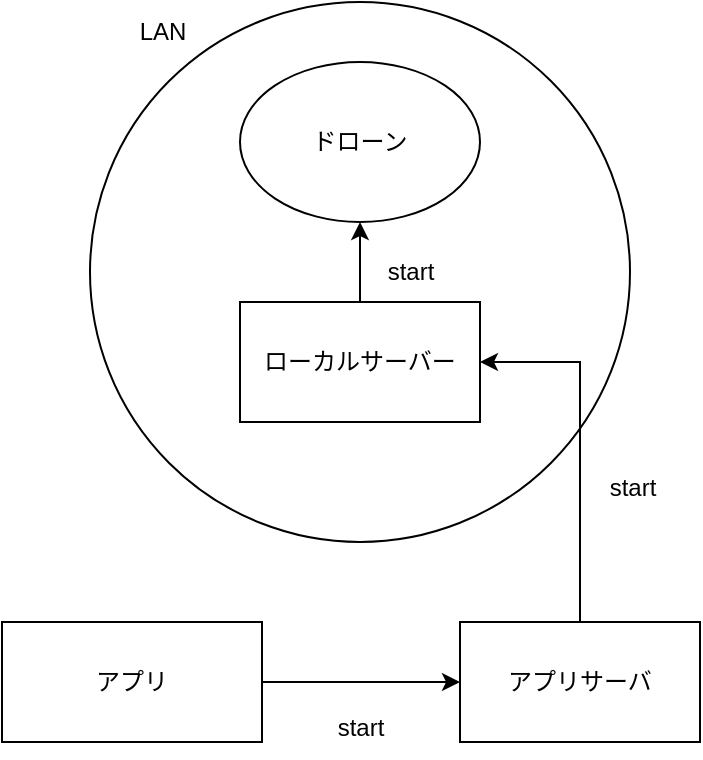 <mxfile version="21.5.1" type="device">
  <diagram name="ページ1" id="8EuOEJL4ScJcnlw5zMeA">
    <mxGraphModel dx="472" dy="746" grid="1" gridSize="10" guides="1" tooltips="1" connect="1" arrows="1" fold="1" page="1" pageScale="1" pageWidth="827" pageHeight="1169" math="0" shadow="0">
      <root>
        <mxCell id="0" />
        <mxCell id="1" parent="0" />
        <mxCell id="2clbnZEaMlahY_QHQ62r-14" value="" style="ellipse;whiteSpace=wrap;html=1;aspect=fixed;" vertex="1" parent="1">
          <mxGeometry x="279" y="170" width="270" height="270" as="geometry" />
        </mxCell>
        <mxCell id="2clbnZEaMlahY_QHQ62r-5" style="edgeStyle=orthogonalEdgeStyle;rounded=0;orthogonalLoop=1;jettySize=auto;html=1;exitX=0.5;exitY=0;exitDx=0;exitDy=0;" edge="1" parent="1" source="2clbnZEaMlahY_QHQ62r-1" target="2clbnZEaMlahY_QHQ62r-2">
          <mxGeometry relative="1" as="geometry" />
        </mxCell>
        <mxCell id="2clbnZEaMlahY_QHQ62r-1" value="ローカルサーバー" style="rounded=0;whiteSpace=wrap;html=1;" vertex="1" parent="1">
          <mxGeometry x="354" y="320" width="120" height="60" as="geometry" />
        </mxCell>
        <mxCell id="2clbnZEaMlahY_QHQ62r-2" value="ドローン" style="ellipse;whiteSpace=wrap;html=1;" vertex="1" parent="1">
          <mxGeometry x="354" y="200" width="120" height="80" as="geometry" />
        </mxCell>
        <mxCell id="2clbnZEaMlahY_QHQ62r-6" value="start" style="text;html=1;align=center;verticalAlign=middle;resizable=0;points=[];autosize=1;strokeColor=none;fillColor=none;" vertex="1" parent="1">
          <mxGeometry x="414" y="290" width="50" height="30" as="geometry" />
        </mxCell>
        <mxCell id="2clbnZEaMlahY_QHQ62r-9" style="edgeStyle=orthogonalEdgeStyle;rounded=0;orthogonalLoop=1;jettySize=auto;html=1;entryX=0;entryY=0.5;entryDx=0;entryDy=0;" edge="1" parent="1" source="2clbnZEaMlahY_QHQ62r-7" target="2clbnZEaMlahY_QHQ62r-8">
          <mxGeometry relative="1" as="geometry" />
        </mxCell>
        <mxCell id="2clbnZEaMlahY_QHQ62r-7" value="アプリ" style="rounded=0;whiteSpace=wrap;html=1;" vertex="1" parent="1">
          <mxGeometry x="235" y="480" width="130" height="60" as="geometry" />
        </mxCell>
        <mxCell id="2clbnZEaMlahY_QHQ62r-11" style="edgeStyle=orthogonalEdgeStyle;rounded=0;orthogonalLoop=1;jettySize=auto;html=1;exitX=0.5;exitY=0;exitDx=0;exitDy=0;entryX=1;entryY=0.5;entryDx=0;entryDy=0;" edge="1" parent="1" source="2clbnZEaMlahY_QHQ62r-8" target="2clbnZEaMlahY_QHQ62r-1">
          <mxGeometry relative="1" as="geometry" />
        </mxCell>
        <mxCell id="2clbnZEaMlahY_QHQ62r-8" value="アプリサーバ" style="rounded=0;whiteSpace=wrap;html=1;" vertex="1" parent="1">
          <mxGeometry x="464" y="480" width="120" height="60" as="geometry" />
        </mxCell>
        <mxCell id="2clbnZEaMlahY_QHQ62r-10" value="start" style="text;html=1;align=center;verticalAlign=middle;resizable=0;points=[];autosize=1;strokeColor=none;fillColor=none;" vertex="1" parent="1">
          <mxGeometry x="389" y="518" width="50" height="30" as="geometry" />
        </mxCell>
        <mxCell id="2clbnZEaMlahY_QHQ62r-12" value="start" style="text;html=1;align=center;verticalAlign=middle;resizable=0;points=[];autosize=1;strokeColor=none;fillColor=none;" vertex="1" parent="1">
          <mxGeometry x="525" y="398" width="50" height="30" as="geometry" />
        </mxCell>
        <mxCell id="2clbnZEaMlahY_QHQ62r-15" value="LAN" style="text;html=1;align=center;verticalAlign=middle;resizable=0;points=[];autosize=1;strokeColor=none;fillColor=none;" vertex="1" parent="1">
          <mxGeometry x="290" y="170" width="50" height="30" as="geometry" />
        </mxCell>
      </root>
    </mxGraphModel>
  </diagram>
</mxfile>
